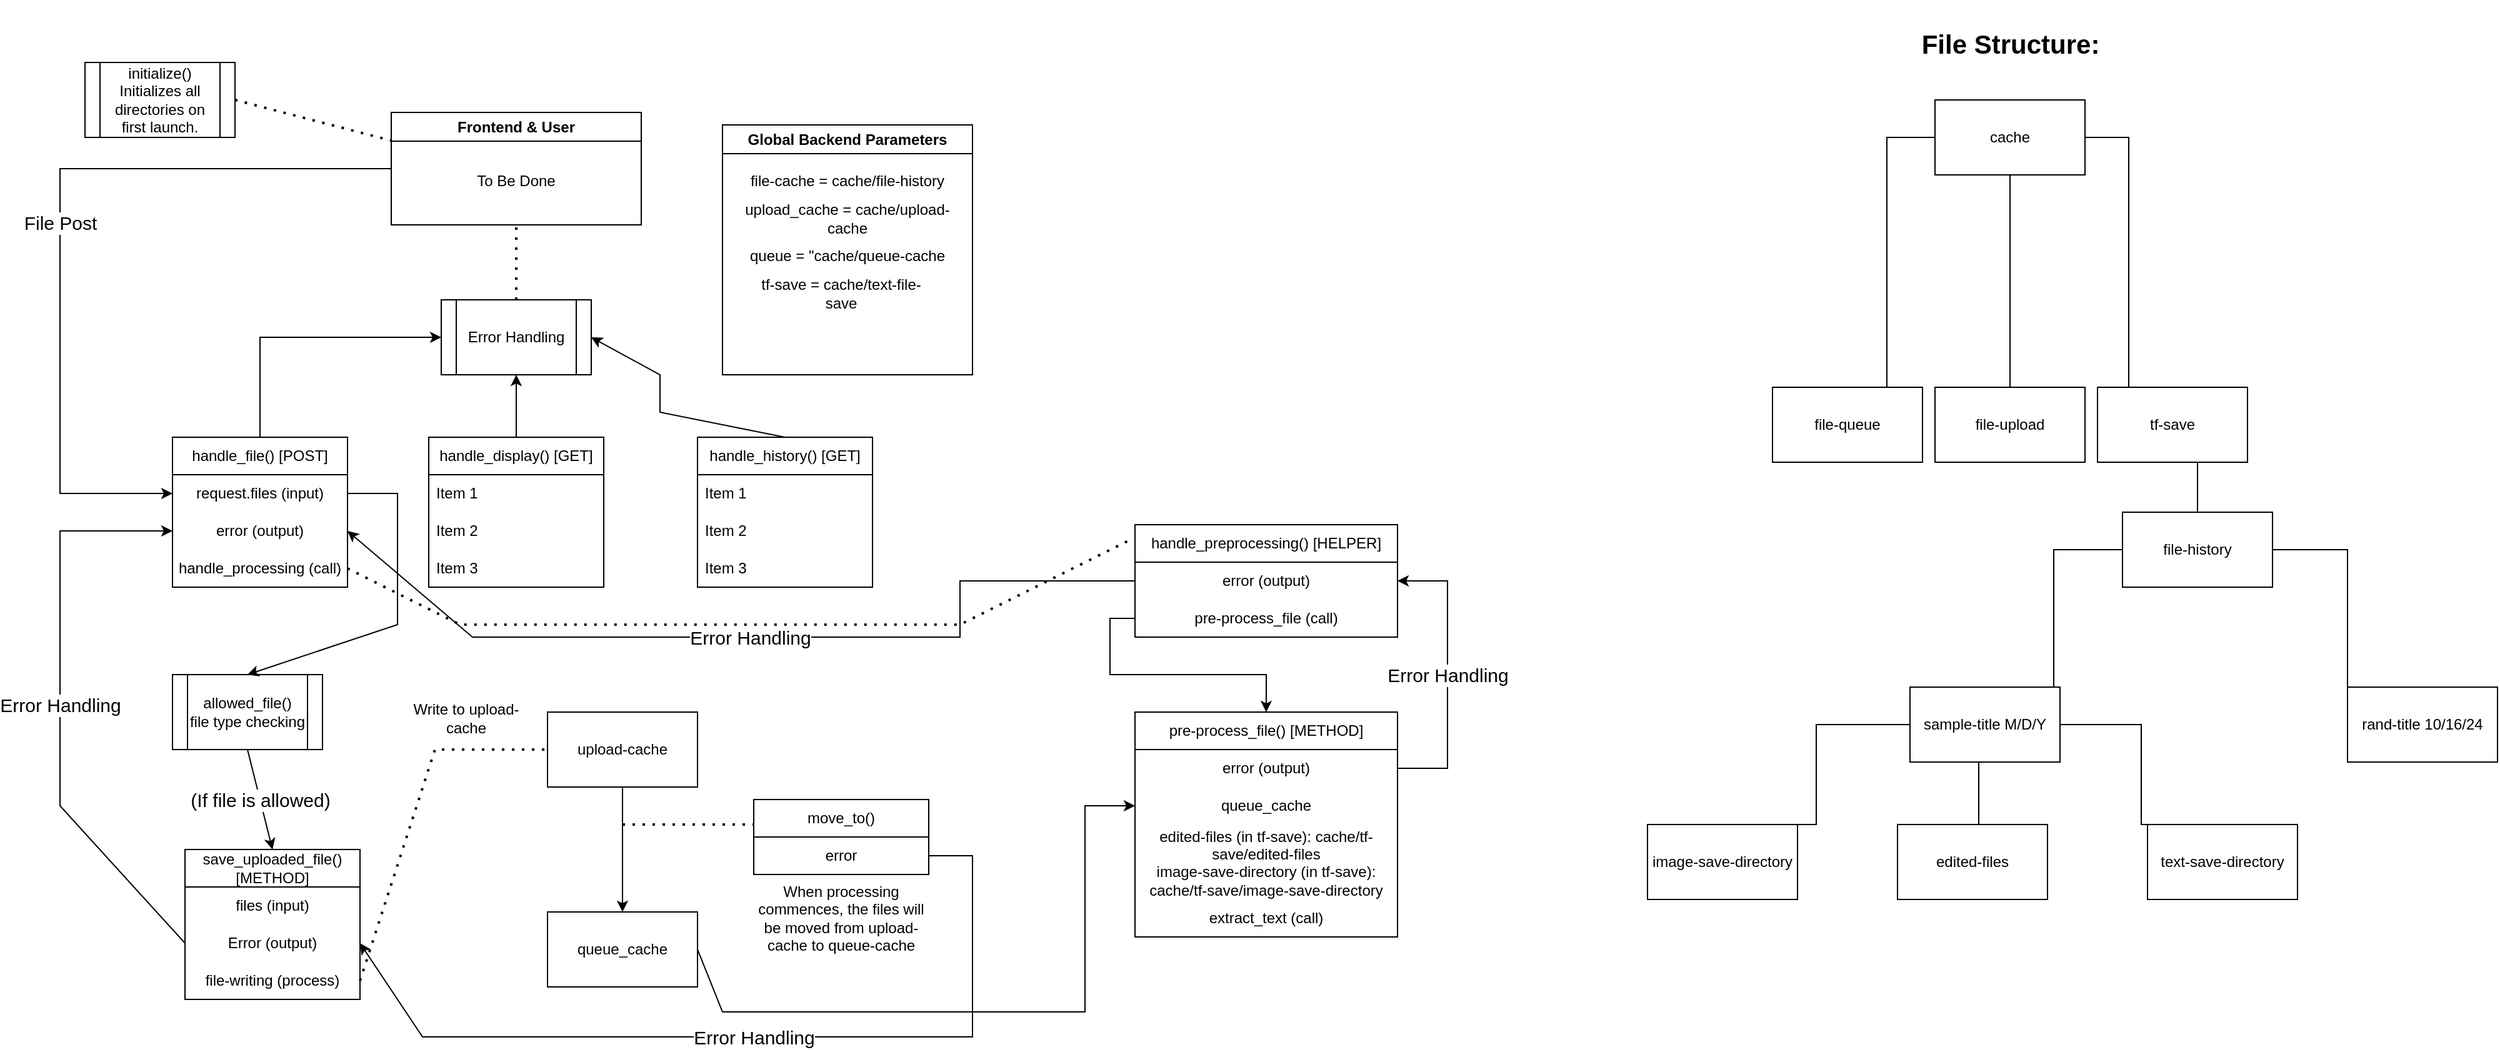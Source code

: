 <mxfile version="24.7.17">
  <diagram name="Page-1" id="OKoSd6tLzu933onekmis">
    <mxGraphModel dx="1710" dy="1153" grid="1" gridSize="10" guides="1" tooltips="1" connect="1" arrows="1" fold="1" page="1" pageScale="1" pageWidth="1920" pageHeight="1200" math="0" shadow="0">
      <root>
        <mxCell id="0" />
        <mxCell id="1" parent="0" />
        <mxCell id="W87RI8gLV-Hc2PDUYZC1-2" value="handle_file() [POST]" style="swimlane;fontStyle=0;childLayout=stackLayout;horizontal=1;startSize=30;horizontalStack=0;resizeParent=1;resizeParentMax=0;resizeLast=0;collapsible=1;marginBottom=0;whiteSpace=wrap;html=1;" parent="1" vertex="1">
          <mxGeometry x="280" y="380" width="140" height="120" as="geometry" />
        </mxCell>
        <mxCell id="W87RI8gLV-Hc2PDUYZC1-3" value="request.files (input)" style="text;strokeColor=none;fillColor=none;align=center;verticalAlign=middle;spacingLeft=4;spacingRight=4;overflow=hidden;points=[[0,0.5],[1,0.5]];portConstraint=eastwest;rotatable=0;whiteSpace=wrap;html=1;" parent="W87RI8gLV-Hc2PDUYZC1-2" vertex="1">
          <mxGeometry y="30" width="140" height="30" as="geometry" />
        </mxCell>
        <mxCell id="W87RI8gLV-Hc2PDUYZC1-4" value="error (output)" style="text;strokeColor=none;fillColor=none;align=center;verticalAlign=middle;spacingLeft=4;spacingRight=4;overflow=hidden;points=[[0,0.5],[1,0.5]];portConstraint=eastwest;rotatable=0;whiteSpace=wrap;html=1;" parent="W87RI8gLV-Hc2PDUYZC1-2" vertex="1">
          <mxGeometry y="60" width="140" height="30" as="geometry" />
        </mxCell>
        <mxCell id="W87RI8gLV-Hc2PDUYZC1-70" value="handle_processing (call)" style="text;html=1;align=center;verticalAlign=middle;whiteSpace=wrap;rounded=0;" parent="W87RI8gLV-Hc2PDUYZC1-2" vertex="1">
          <mxGeometry y="90" width="140" height="30" as="geometry" />
        </mxCell>
        <mxCell id="W87RI8gLV-Hc2PDUYZC1-7" value="handle_history() [GET]" style="swimlane;fontStyle=0;childLayout=stackLayout;horizontal=1;startSize=30;horizontalStack=0;resizeParent=1;resizeParentMax=0;resizeLast=0;collapsible=1;marginBottom=0;whiteSpace=wrap;html=1;" parent="1" vertex="1">
          <mxGeometry x="700" y="380" width="140" height="120" as="geometry" />
        </mxCell>
        <mxCell id="W87RI8gLV-Hc2PDUYZC1-8" value="Item 1" style="text;strokeColor=none;fillColor=none;align=left;verticalAlign=middle;spacingLeft=4;spacingRight=4;overflow=hidden;points=[[0,0.5],[1,0.5]];portConstraint=eastwest;rotatable=0;whiteSpace=wrap;html=1;" parent="W87RI8gLV-Hc2PDUYZC1-7" vertex="1">
          <mxGeometry y="30" width="140" height="30" as="geometry" />
        </mxCell>
        <mxCell id="W87RI8gLV-Hc2PDUYZC1-9" value="Item 2" style="text;strokeColor=none;fillColor=none;align=left;verticalAlign=middle;spacingLeft=4;spacingRight=4;overflow=hidden;points=[[0,0.5],[1,0.5]];portConstraint=eastwest;rotatable=0;whiteSpace=wrap;html=1;" parent="W87RI8gLV-Hc2PDUYZC1-7" vertex="1">
          <mxGeometry y="60" width="140" height="30" as="geometry" />
        </mxCell>
        <mxCell id="W87RI8gLV-Hc2PDUYZC1-10" value="Item 3" style="text;strokeColor=none;fillColor=none;align=left;verticalAlign=middle;spacingLeft=4;spacingRight=4;overflow=hidden;points=[[0,0.5],[1,0.5]];portConstraint=eastwest;rotatable=0;whiteSpace=wrap;html=1;" parent="W87RI8gLV-Hc2PDUYZC1-7" vertex="1">
          <mxGeometry y="90" width="140" height="30" as="geometry" />
        </mxCell>
        <mxCell id="W87RI8gLV-Hc2PDUYZC1-11" value="handle_display() [GET]" style="swimlane;fontStyle=0;childLayout=stackLayout;horizontal=1;startSize=30;horizontalStack=0;resizeParent=1;resizeParentMax=0;resizeLast=0;collapsible=1;marginBottom=0;whiteSpace=wrap;html=1;" parent="1" vertex="1">
          <mxGeometry x="485" y="380" width="140" height="120" as="geometry" />
        </mxCell>
        <mxCell id="W87RI8gLV-Hc2PDUYZC1-12" value="Item 1" style="text;strokeColor=none;fillColor=none;align=left;verticalAlign=middle;spacingLeft=4;spacingRight=4;overflow=hidden;points=[[0,0.5],[1,0.5]];portConstraint=eastwest;rotatable=0;whiteSpace=wrap;html=1;" parent="W87RI8gLV-Hc2PDUYZC1-11" vertex="1">
          <mxGeometry y="30" width="140" height="30" as="geometry" />
        </mxCell>
        <mxCell id="W87RI8gLV-Hc2PDUYZC1-13" value="Item 2" style="text;strokeColor=none;fillColor=none;align=left;verticalAlign=middle;spacingLeft=4;spacingRight=4;overflow=hidden;points=[[0,0.5],[1,0.5]];portConstraint=eastwest;rotatable=0;whiteSpace=wrap;html=1;" parent="W87RI8gLV-Hc2PDUYZC1-11" vertex="1">
          <mxGeometry y="60" width="140" height="30" as="geometry" />
        </mxCell>
        <mxCell id="W87RI8gLV-Hc2PDUYZC1-14" value="Item 3" style="text;strokeColor=none;fillColor=none;align=left;verticalAlign=middle;spacingLeft=4;spacingRight=4;overflow=hidden;points=[[0,0.5],[1,0.5]];portConstraint=eastwest;rotatable=0;whiteSpace=wrap;html=1;" parent="W87RI8gLV-Hc2PDUYZC1-11" vertex="1">
          <mxGeometry y="90" width="140" height="30" as="geometry" />
        </mxCell>
        <mxCell id="W87RI8gLV-Hc2PDUYZC1-22" value="Frontend &amp;amp; User" style="swimlane;whiteSpace=wrap;html=1;" parent="1" vertex="1">
          <mxGeometry x="455" y="120" width="200" height="90" as="geometry" />
        </mxCell>
        <mxCell id="W87RI8gLV-Hc2PDUYZC1-25" value="To Be Done" style="text;html=1;align=center;verticalAlign=middle;whiteSpace=wrap;rounded=0;" parent="W87RI8gLV-Hc2PDUYZC1-22" vertex="1">
          <mxGeometry x="20" y="40" width="160" height="30" as="geometry" />
        </mxCell>
        <mxCell id="W87RI8gLV-Hc2PDUYZC1-28" value="save_uploaded_file() [METHOD]" style="swimlane;fontStyle=0;childLayout=stackLayout;horizontal=1;startSize=30;horizontalStack=0;resizeParent=1;resizeParentMax=0;resizeLast=0;collapsible=1;marginBottom=0;whiteSpace=wrap;html=1;" parent="1" vertex="1">
          <mxGeometry x="290" y="710" width="140" height="120" as="geometry" />
        </mxCell>
        <mxCell id="W87RI8gLV-Hc2PDUYZC1-29" value="files (input)" style="text;strokeColor=none;fillColor=none;align=center;verticalAlign=middle;spacingLeft=4;spacingRight=4;overflow=hidden;points=[[0,0.5],[1,0.5]];portConstraint=eastwest;rotatable=0;whiteSpace=wrap;html=1;" parent="W87RI8gLV-Hc2PDUYZC1-28" vertex="1">
          <mxGeometry y="30" width="140" height="30" as="geometry" />
        </mxCell>
        <mxCell id="W87RI8gLV-Hc2PDUYZC1-62" value="Error (output)" style="text;html=1;align=center;verticalAlign=middle;whiteSpace=wrap;rounded=0;" parent="W87RI8gLV-Hc2PDUYZC1-28" vertex="1">
          <mxGeometry y="60" width="140" height="30" as="geometry" />
        </mxCell>
        <mxCell id="W87RI8gLV-Hc2PDUYZC1-63" value="file-writing (process)" style="text;html=1;align=center;verticalAlign=middle;whiteSpace=wrap;rounded=0;" parent="W87RI8gLV-Hc2PDUYZC1-28" vertex="1">
          <mxGeometry y="90" width="140" height="30" as="geometry" />
        </mxCell>
        <mxCell id="W87RI8gLV-Hc2PDUYZC1-38" value="Global Backend Parameters" style="swimlane;whiteSpace=wrap;html=1;" parent="1" vertex="1">
          <mxGeometry x="720" y="130" width="200" height="200" as="geometry" />
        </mxCell>
        <mxCell id="W87RI8gLV-Hc2PDUYZC1-39" value="file-cache = cache/file-history" style="text;html=1;align=center;verticalAlign=middle;whiteSpace=wrap;rounded=0;" parent="W87RI8gLV-Hc2PDUYZC1-38" vertex="1">
          <mxGeometry x="20" y="30" width="160" height="30" as="geometry" />
        </mxCell>
        <mxCell id="W87RI8gLV-Hc2PDUYZC1-40" value="upload_cache = cache/upload-cache" style="text;html=1;align=center;verticalAlign=middle;whiteSpace=wrap;rounded=0;" parent="W87RI8gLV-Hc2PDUYZC1-38" vertex="1">
          <mxGeometry x="10" y="60" width="180" height="30" as="geometry" />
        </mxCell>
        <mxCell id="W87RI8gLV-Hc2PDUYZC1-41" value="queue = &quot;cache/queue-cache" style="text;html=1;align=center;verticalAlign=middle;whiteSpace=wrap;rounded=0;" parent="W87RI8gLV-Hc2PDUYZC1-38" vertex="1">
          <mxGeometry x="20" y="90" width="160" height="30" as="geometry" />
        </mxCell>
        <mxCell id="W87RI8gLV-Hc2PDUYZC1-42" value="tf-save = cache/text-file-save" style="text;html=1;align=center;verticalAlign=middle;whiteSpace=wrap;rounded=0;" parent="W87RI8gLV-Hc2PDUYZC1-38" vertex="1">
          <mxGeometry x="20" y="120" width="150" height="30" as="geometry" />
        </mxCell>
        <mxCell id="W87RI8gLV-Hc2PDUYZC1-49" value="Error Handling" style="shape=process;whiteSpace=wrap;html=1;backgroundOutline=1;" parent="1" vertex="1">
          <mxGeometry x="495" y="270" width="120" height="60" as="geometry" />
        </mxCell>
        <mxCell id="W87RI8gLV-Hc2PDUYZC1-51" value="" style="endArrow=classic;html=1;rounded=0;entryX=0;entryY=0.5;entryDx=0;entryDy=0;" parent="1" target="W87RI8gLV-Hc2PDUYZC1-49" edge="1">
          <mxGeometry width="50" height="50" relative="1" as="geometry">
            <mxPoint x="350" y="380" as="sourcePoint" />
            <mxPoint x="400" y="330" as="targetPoint" />
            <Array as="points">
              <mxPoint x="350" y="300" />
            </Array>
          </mxGeometry>
        </mxCell>
        <mxCell id="W87RI8gLV-Hc2PDUYZC1-52" value="" style="endArrow=classic;html=1;rounded=0;entryX=0.5;entryY=1;entryDx=0;entryDy=0;exitX=0.5;exitY=0;exitDx=0;exitDy=0;" parent="1" source="W87RI8gLV-Hc2PDUYZC1-11" target="W87RI8gLV-Hc2PDUYZC1-49" edge="1">
          <mxGeometry width="50" height="50" relative="1" as="geometry">
            <mxPoint x="540" y="380" as="sourcePoint" />
            <mxPoint x="590" y="330" as="targetPoint" />
          </mxGeometry>
        </mxCell>
        <mxCell id="W87RI8gLV-Hc2PDUYZC1-53" value="" style="endArrow=none;dashed=1;html=1;dashPattern=1 3;strokeWidth=2;rounded=0;exitX=0.5;exitY=0;exitDx=0;exitDy=0;" parent="1" source="W87RI8gLV-Hc2PDUYZC1-49" edge="1">
          <mxGeometry width="50" height="50" relative="1" as="geometry">
            <mxPoint x="550" y="270" as="sourcePoint" />
            <mxPoint x="555" y="210" as="targetPoint" />
          </mxGeometry>
        </mxCell>
        <mxCell id="W87RI8gLV-Hc2PDUYZC1-54" value="" style="endArrow=classic;html=1;rounded=0;entryX=0;entryY=0.5;entryDx=0;entryDy=0;exitX=0;exitY=0.5;exitDx=0;exitDy=0;" parent="1" source="W87RI8gLV-Hc2PDUYZC1-22" target="W87RI8gLV-Hc2PDUYZC1-3" edge="1">
          <mxGeometry relative="1" as="geometry">
            <mxPoint x="330" y="170" as="sourcePoint" />
            <mxPoint x="430" y="170" as="targetPoint" />
            <Array as="points">
              <mxPoint x="190" y="165" />
              <mxPoint x="190" y="425" />
            </Array>
          </mxGeometry>
        </mxCell>
        <mxCell id="W87RI8gLV-Hc2PDUYZC1-55" value="&lt;span style=&quot;font-size: 15px;&quot;&gt;File Post&lt;/span&gt;" style="edgeLabel;resizable=0;html=1;;align=center;verticalAlign=middle;" parent="W87RI8gLV-Hc2PDUYZC1-54" connectable="0" vertex="1">
          <mxGeometry relative="1" as="geometry" />
        </mxCell>
        <UserObject label="upload-cache" treeRoot="1" id="W87RI8gLV-Hc2PDUYZC1-59">
          <mxCell style="whiteSpace=wrap;html=1;align=center;treeFolding=1;treeMoving=1;newEdgeStyle={&quot;edgeStyle&quot;:&quot;elbowEdgeStyle&quot;,&quot;startArrow&quot;:&quot;none&quot;,&quot;endArrow&quot;:&quot;none&quot;};" parent="1" vertex="1">
            <mxGeometry x="580" y="600" width="120" height="60" as="geometry" />
          </mxCell>
        </UserObject>
        <mxCell id="W87RI8gLV-Hc2PDUYZC1-65" value="" style="endArrow=none;dashed=1;html=1;dashPattern=1 3;strokeWidth=2;rounded=0;exitX=1;exitY=0.5;exitDx=0;exitDy=0;entryX=0;entryY=0.5;entryDx=0;entryDy=0;" parent="1" source="W87RI8gLV-Hc2PDUYZC1-63" target="W87RI8gLV-Hc2PDUYZC1-59" edge="1">
          <mxGeometry width="50" height="50" relative="1" as="geometry">
            <mxPoint x="490" y="550" as="sourcePoint" />
            <mxPoint x="540" y="500" as="targetPoint" />
            <Array as="points">
              <mxPoint x="490" y="630" />
            </Array>
          </mxGeometry>
        </mxCell>
        <mxCell id="W87RI8gLV-Hc2PDUYZC1-67" value="" style="endArrow=classic;html=1;rounded=0;entryX=0;entryY=0.5;entryDx=0;entryDy=0;exitX=0;exitY=0.5;exitDx=0;exitDy=0;" parent="1" source="W87RI8gLV-Hc2PDUYZC1-62" target="W87RI8gLV-Hc2PDUYZC1-4" edge="1">
          <mxGeometry relative="1" as="geometry">
            <mxPoint x="120" y="690" as="sourcePoint" />
            <mxPoint x="280" y="690" as="targetPoint" />
            <Array as="points">
              <mxPoint x="190" y="675" />
              <mxPoint x="190" y="570" />
              <mxPoint x="190" y="455" />
            </Array>
          </mxGeometry>
        </mxCell>
        <mxCell id="W87RI8gLV-Hc2PDUYZC1-68" value="&lt;font style=&quot;font-size: 15px;&quot;&gt;Error Handling&lt;/font&gt;" style="edgeLabel;resizable=0;html=1;;align=center;verticalAlign=middle;" parent="W87RI8gLV-Hc2PDUYZC1-67" connectable="0" vertex="1">
          <mxGeometry relative="1" as="geometry" />
        </mxCell>
        <mxCell id="W87RI8gLV-Hc2PDUYZC1-71" value="" style="endArrow=none;dashed=1;html=1;dashPattern=1 3;strokeWidth=2;rounded=0;entryX=0;entryY=0.25;entryDx=0;entryDy=0;exitX=1;exitY=0.5;exitDx=0;exitDy=0;" parent="1" source="W87RI8gLV-Hc2PDUYZC1-72" target="W87RI8gLV-Hc2PDUYZC1-22" edge="1">
          <mxGeometry width="50" height="50" relative="1" as="geometry">
            <mxPoint x="340" y="110" as="sourcePoint" />
            <mxPoint x="455" y="90" as="targetPoint" />
          </mxGeometry>
        </mxCell>
        <mxCell id="W87RI8gLV-Hc2PDUYZC1-72" value="initialize()&lt;div&gt;Initializes all directories on first launch.&lt;/div&gt;" style="shape=process;whiteSpace=wrap;html=1;backgroundOutline=1;" parent="1" vertex="1">
          <mxGeometry x="210" y="80" width="120" height="60" as="geometry" />
        </mxCell>
        <mxCell id="W87RI8gLV-Hc2PDUYZC1-79" value="" style="endArrow=classic;html=1;rounded=0;exitX=0.5;exitY=0;exitDx=0;exitDy=0;entryX=1;entryY=0.5;entryDx=0;entryDy=0;" parent="1" source="W87RI8gLV-Hc2PDUYZC1-7" target="W87RI8gLV-Hc2PDUYZC1-49" edge="1">
          <mxGeometry width="50" height="50" relative="1" as="geometry">
            <mxPoint x="650" y="360" as="sourcePoint" />
            <mxPoint x="620" y="300" as="targetPoint" />
            <Array as="points">
              <mxPoint x="670" y="360" />
              <mxPoint x="670" y="330" />
            </Array>
          </mxGeometry>
        </mxCell>
        <mxCell id="oHJjCsBVPUf1ZacrA_TA-1" value="allowed_file()&lt;div&gt;file type checking&lt;/div&gt;" style="shape=process;whiteSpace=wrap;html=1;backgroundOutline=1;" vertex="1" parent="1">
          <mxGeometry x="280" y="570" width="120" height="60" as="geometry" />
        </mxCell>
        <mxCell id="oHJjCsBVPUf1ZacrA_TA-2" value="" style="endArrow=classic;html=1;rounded=0;exitX=0.5;exitY=1;exitDx=0;exitDy=0;entryX=0.5;entryY=0;entryDx=0;entryDy=0;" edge="1" parent="1" source="oHJjCsBVPUf1ZacrA_TA-1" target="W87RI8gLV-Hc2PDUYZC1-28">
          <mxGeometry relative="1" as="geometry">
            <mxPoint x="310" y="660" as="sourcePoint" />
            <mxPoint x="410" y="660" as="targetPoint" />
          </mxGeometry>
        </mxCell>
        <mxCell id="oHJjCsBVPUf1ZacrA_TA-3" value="&lt;font style=&quot;font-size: 15px;&quot;&gt;(If file is allowed)&lt;/font&gt;" style="edgeLabel;resizable=0;html=1;;align=center;verticalAlign=middle;" connectable="0" vertex="1" parent="oHJjCsBVPUf1ZacrA_TA-2">
          <mxGeometry relative="1" as="geometry" />
        </mxCell>
        <mxCell id="oHJjCsBVPUf1ZacrA_TA-4" value="" style="endArrow=classic;html=1;rounded=0;entryX=0.5;entryY=0;entryDx=0;entryDy=0;exitX=1;exitY=0.5;exitDx=0;exitDy=0;" edge="1" parent="1" source="W87RI8gLV-Hc2PDUYZC1-3" target="oHJjCsBVPUf1ZacrA_TA-1">
          <mxGeometry width="50" height="50" relative="1" as="geometry">
            <mxPoint x="330" y="560" as="sourcePoint" />
            <mxPoint x="380" y="510" as="targetPoint" />
            <Array as="points">
              <mxPoint x="460" y="425" />
              <mxPoint x="460" y="530" />
            </Array>
          </mxGeometry>
        </mxCell>
        <mxCell id="oHJjCsBVPUf1ZacrA_TA-5" value="Write to upload-cache" style="text;html=1;align=center;verticalAlign=middle;whiteSpace=wrap;rounded=0;" vertex="1" parent="1">
          <mxGeometry x="460" y="590" width="110" height="30" as="geometry" />
        </mxCell>
        <UserObject label="queue_cache" treeRoot="1" id="oHJjCsBVPUf1ZacrA_TA-15">
          <mxCell style="whiteSpace=wrap;html=1;align=center;treeFolding=1;treeMoving=1;newEdgeStyle={&quot;edgeStyle&quot;:&quot;elbowEdgeStyle&quot;,&quot;startArrow&quot;:&quot;none&quot;,&quot;endArrow&quot;:&quot;none&quot;};" vertex="1" parent="1">
            <mxGeometry x="580" y="760" width="120" height="60" as="geometry" />
          </mxCell>
        </UserObject>
        <mxCell id="oHJjCsBVPUf1ZacrA_TA-18" value="When processing commences, the files will be moved from upload-cache to queue-cache" style="text;html=1;align=center;verticalAlign=middle;whiteSpace=wrap;rounded=0;" vertex="1" parent="1">
          <mxGeometry x="740" y="750" width="150" height="30" as="geometry" />
        </mxCell>
        <mxCell id="oHJjCsBVPUf1ZacrA_TA-21" value="" style="endArrow=classic;html=1;rounded=0;entryX=0.5;entryY=0;entryDx=0;entryDy=0;exitX=0.5;exitY=1;exitDx=0;exitDy=0;" edge="1" parent="1" source="W87RI8gLV-Hc2PDUYZC1-59" target="oHJjCsBVPUf1ZacrA_TA-15">
          <mxGeometry width="50" height="50" relative="1" as="geometry">
            <mxPoint x="540" y="730" as="sourcePoint" />
            <mxPoint x="590" y="680" as="targetPoint" />
          </mxGeometry>
        </mxCell>
        <mxCell id="oHJjCsBVPUf1ZacrA_TA-22" value="move_to()" style="swimlane;fontStyle=0;childLayout=stackLayout;horizontal=1;startSize=30;horizontalStack=0;resizeParent=1;resizeParentMax=0;resizeLast=0;collapsible=1;marginBottom=0;whiteSpace=wrap;html=1;" vertex="1" parent="1">
          <mxGeometry x="745" y="670" width="140" height="60" as="geometry" />
        </mxCell>
        <mxCell id="oHJjCsBVPUf1ZacrA_TA-23" value="error" style="text;strokeColor=none;fillColor=none;align=center;verticalAlign=middle;spacingLeft=4;spacingRight=4;overflow=hidden;points=[[0,0.5],[1,0.5]];portConstraint=eastwest;rotatable=0;whiteSpace=wrap;html=1;" vertex="1" parent="oHJjCsBVPUf1ZacrA_TA-22">
          <mxGeometry y="30" width="140" height="30" as="geometry" />
        </mxCell>
        <mxCell id="oHJjCsBVPUf1ZacrA_TA-30" value="" style="endArrow=none;dashed=1;html=1;dashPattern=1 3;strokeWidth=2;rounded=0;entryX=0;entryY=0.5;entryDx=0;entryDy=0;" edge="1" parent="1">
          <mxGeometry width="50" height="50" relative="1" as="geometry">
            <mxPoint x="640" y="690" as="sourcePoint" />
            <mxPoint x="745" y="690" as="targetPoint" />
          </mxGeometry>
        </mxCell>
        <mxCell id="oHJjCsBVPUf1ZacrA_TA-32" value="" style="endArrow=classic;html=1;rounded=0;exitX=1;exitY=0.5;exitDx=0;exitDy=0;entryX=1;entryY=0.5;entryDx=0;entryDy=0;" edge="1" parent="1" source="oHJjCsBVPUf1ZacrA_TA-23" target="W87RI8gLV-Hc2PDUYZC1-62">
          <mxGeometry relative="1" as="geometry">
            <mxPoint x="900" y="710" as="sourcePoint" />
            <mxPoint x="1000" y="710" as="targetPoint" />
            <Array as="points">
              <mxPoint x="920" y="715" />
              <mxPoint x="920" y="860" />
              <mxPoint x="480" y="860" />
            </Array>
          </mxGeometry>
        </mxCell>
        <mxCell id="oHJjCsBVPUf1ZacrA_TA-33" value="&lt;font style=&quot;font-size: 15px;&quot;&gt;Error Handling&lt;/font&gt;" style="edgeLabel;resizable=0;html=1;;align=center;verticalAlign=middle;" connectable="0" vertex="1" parent="oHJjCsBVPUf1ZacrA_TA-32">
          <mxGeometry relative="1" as="geometry" />
        </mxCell>
        <mxCell id="oHJjCsBVPUf1ZacrA_TA-35" value="handle_preprocessing() [HELPER]" style="swimlane;fontStyle=0;childLayout=stackLayout;horizontal=1;startSize=30;horizontalStack=0;resizeParent=1;resizeParentMax=0;resizeLast=0;collapsible=1;marginBottom=0;whiteSpace=wrap;html=1;" vertex="1" parent="1">
          <mxGeometry x="1050" y="450" width="210" height="90" as="geometry" />
        </mxCell>
        <mxCell id="oHJjCsBVPUf1ZacrA_TA-36" value="error (output)" style="text;strokeColor=none;fillColor=none;align=center;verticalAlign=middle;spacingLeft=4;spacingRight=4;overflow=hidden;points=[[0,0.5],[1,0.5]];portConstraint=eastwest;rotatable=0;whiteSpace=wrap;html=1;" vertex="1" parent="oHJjCsBVPUf1ZacrA_TA-35">
          <mxGeometry y="30" width="210" height="30" as="geometry" />
        </mxCell>
        <mxCell id="oHJjCsBVPUf1ZacrA_TA-37" value="pre-process_file (call)" style="text;strokeColor=none;fillColor=none;align=center;verticalAlign=middle;spacingLeft=4;spacingRight=4;overflow=hidden;points=[[0,0.5],[1,0.5]];portConstraint=eastwest;rotatable=0;whiteSpace=wrap;html=1;" vertex="1" parent="oHJjCsBVPUf1ZacrA_TA-35">
          <mxGeometry y="60" width="210" height="30" as="geometry" />
        </mxCell>
        <mxCell id="oHJjCsBVPUf1ZacrA_TA-39" value="" style="endArrow=none;dashed=1;html=1;dashPattern=1 3;strokeWidth=2;rounded=0;exitX=1;exitY=0.5;exitDx=0;exitDy=0;entryX=-0.01;entryY=0.125;entryDx=0;entryDy=0;entryPerimeter=0;" edge="1" parent="1" source="W87RI8gLV-Hc2PDUYZC1-70" target="oHJjCsBVPUf1ZacrA_TA-35">
          <mxGeometry width="50" height="50" relative="1" as="geometry">
            <mxPoint x="770" y="580" as="sourcePoint" />
            <mxPoint x="820" y="530" as="targetPoint" />
            <Array as="points">
              <mxPoint x="510" y="530" />
              <mxPoint x="910" y="530" />
            </Array>
          </mxGeometry>
        </mxCell>
        <mxCell id="oHJjCsBVPUf1ZacrA_TA-40" value="" style="endArrow=classic;html=1;rounded=0;entryX=1;entryY=0.5;entryDx=0;entryDy=0;exitX=0;exitY=0.5;exitDx=0;exitDy=0;" edge="1" parent="1" source="oHJjCsBVPUf1ZacrA_TA-36" target="W87RI8gLV-Hc2PDUYZC1-4">
          <mxGeometry relative="1" as="geometry">
            <mxPoint x="920" y="410" as="sourcePoint" />
            <mxPoint x="1020" y="410" as="targetPoint" />
            <Array as="points">
              <mxPoint x="910" y="495" />
              <mxPoint x="910" y="540" />
              <mxPoint x="520" y="540" />
            </Array>
          </mxGeometry>
        </mxCell>
        <mxCell id="oHJjCsBVPUf1ZacrA_TA-41" value="&lt;font style=&quot;font-size: 15px;&quot;&gt;Error Handling&lt;/font&gt;" style="edgeLabel;resizable=0;html=1;;align=center;verticalAlign=middle;" connectable="0" vertex="1" parent="oHJjCsBVPUf1ZacrA_TA-40">
          <mxGeometry relative="1" as="geometry" />
        </mxCell>
        <mxCell id="oHJjCsBVPUf1ZacrA_TA-42" value="pre-process_file() [METHOD]" style="swimlane;fontStyle=0;childLayout=stackLayout;horizontal=1;startSize=30;horizontalStack=0;resizeParent=1;resizeParentMax=0;resizeLast=0;collapsible=1;marginBottom=0;whiteSpace=wrap;html=1;" vertex="1" parent="1">
          <mxGeometry x="1050" y="600" width="210" height="180" as="geometry" />
        </mxCell>
        <mxCell id="oHJjCsBVPUf1ZacrA_TA-43" value="error (output)" style="text;strokeColor=none;fillColor=none;align=center;verticalAlign=middle;spacingLeft=4;spacingRight=4;overflow=hidden;points=[[0,0.5],[1,0.5]];portConstraint=eastwest;rotatable=0;whiteSpace=wrap;html=1;" vertex="1" parent="oHJjCsBVPUf1ZacrA_TA-42">
          <mxGeometry y="30" width="210" height="30" as="geometry" />
        </mxCell>
        <mxCell id="oHJjCsBVPUf1ZacrA_TA-44" value="queue_cache" style="text;strokeColor=none;fillColor=none;align=center;verticalAlign=middle;spacingLeft=4;spacingRight=4;overflow=hidden;points=[[0,0.5],[1,0.5]];portConstraint=eastwest;rotatable=0;whiteSpace=wrap;html=1;" vertex="1" parent="oHJjCsBVPUf1ZacrA_TA-42">
          <mxGeometry y="60" width="210" height="30" as="geometry" />
        </mxCell>
        <mxCell id="oHJjCsBVPUf1ZacrA_TA-45" value="edited-files (in tf-save): cache/tf-save/edited-files" style="text;strokeColor=none;fillColor=none;align=center;verticalAlign=middle;spacingLeft=4;spacingRight=4;overflow=hidden;points=[[0,0.5],[1,0.5]];portConstraint=eastwest;rotatable=0;whiteSpace=wrap;html=1;" vertex="1" parent="oHJjCsBVPUf1ZacrA_TA-42">
          <mxGeometry y="90" width="210" height="30" as="geometry" />
        </mxCell>
        <mxCell id="oHJjCsBVPUf1ZacrA_TA-46" value="image-save-directory (in tf-save): cache/tf-save/image-save-directory" style="text;html=1;align=center;verticalAlign=middle;whiteSpace=wrap;rounded=0;" vertex="1" parent="oHJjCsBVPUf1ZacrA_TA-42">
          <mxGeometry y="120" width="210" height="30" as="geometry" />
        </mxCell>
        <mxCell id="oHJjCsBVPUf1ZacrA_TA-94" value="extract_text (call)" style="text;html=1;align=center;verticalAlign=middle;whiteSpace=wrap;rounded=0;" vertex="1" parent="oHJjCsBVPUf1ZacrA_TA-42">
          <mxGeometry y="150" width="210" height="30" as="geometry" />
        </mxCell>
        <mxCell id="oHJjCsBVPUf1ZacrA_TA-48" value="" style="endArrow=classic;html=1;rounded=0;exitX=1;exitY=0.5;exitDx=0;exitDy=0;entryX=1;entryY=0.5;entryDx=0;entryDy=0;" edge="1" parent="1" source="oHJjCsBVPUf1ZacrA_TA-43" target="oHJjCsBVPUf1ZacrA_TA-36">
          <mxGeometry relative="1" as="geometry">
            <mxPoint x="1280" y="650" as="sourcePoint" />
            <mxPoint x="1380" y="650" as="targetPoint" />
            <Array as="points">
              <mxPoint x="1300" y="645" />
              <mxPoint x="1300" y="495" />
            </Array>
          </mxGeometry>
        </mxCell>
        <mxCell id="oHJjCsBVPUf1ZacrA_TA-49" value="&lt;font style=&quot;font-size: 15px;&quot;&gt;Error Handling&lt;/font&gt;" style="edgeLabel;resizable=0;html=1;;align=center;verticalAlign=middle;" connectable="0" vertex="1" parent="oHJjCsBVPUf1ZacrA_TA-48">
          <mxGeometry relative="1" as="geometry" />
        </mxCell>
        <mxCell id="oHJjCsBVPUf1ZacrA_TA-51" style="edgeStyle=orthogonalEdgeStyle;rounded=0;orthogonalLoop=1;jettySize=auto;html=1;entryX=0.5;entryY=0;entryDx=0;entryDy=0;" edge="1" parent="1" source="oHJjCsBVPUf1ZacrA_TA-37" target="oHJjCsBVPUf1ZacrA_TA-42">
          <mxGeometry relative="1" as="geometry" />
        </mxCell>
        <mxCell id="oHJjCsBVPUf1ZacrA_TA-71" style="edgeStyle=elbowEdgeStyle;rounded=0;orthogonalLoop=1;jettySize=auto;html=1;startArrow=none;endArrow=none;entryX=0.5;entryY=0;entryDx=0;entryDy=0;" edge="1" parent="1" source="oHJjCsBVPUf1ZacrA_TA-53" target="oHJjCsBVPUf1ZacrA_TA-70">
          <mxGeometry relative="1" as="geometry" />
        </mxCell>
        <UserObject label="tf-save" treeRoot="1" id="oHJjCsBVPUf1ZacrA_TA-53">
          <mxCell style="whiteSpace=wrap;html=1;align=center;treeFolding=1;treeMoving=1;newEdgeStyle={&quot;edgeStyle&quot;:&quot;elbowEdgeStyle&quot;,&quot;startArrow&quot;:&quot;none&quot;,&quot;endArrow&quot;:&quot;none&quot;};" vertex="1" parent="1">
            <mxGeometry x="1820" y="340" width="120" height="60" as="geometry" />
          </mxCell>
        </UserObject>
        <mxCell id="oHJjCsBVPUf1ZacrA_TA-75" style="edgeStyle=elbowEdgeStyle;rounded=0;orthogonalLoop=1;jettySize=auto;html=1;startArrow=none;endArrow=none;entryX=0.5;entryY=0;entryDx=0;entryDy=0;" edge="1" parent="1" source="oHJjCsBVPUf1ZacrA_TA-70" target="oHJjCsBVPUf1ZacrA_TA-73">
          <mxGeometry relative="1" as="geometry" />
        </mxCell>
        <mxCell id="oHJjCsBVPUf1ZacrA_TA-76" style="edgeStyle=elbowEdgeStyle;rounded=0;orthogonalLoop=1;jettySize=auto;html=1;startArrow=none;endArrow=none;entryX=0.5;entryY=0;entryDx=0;entryDy=0;" edge="1" parent="1" source="oHJjCsBVPUf1ZacrA_TA-70" target="oHJjCsBVPUf1ZacrA_TA-72">
          <mxGeometry relative="1" as="geometry" />
        </mxCell>
        <UserObject label="file-history" treeRoot="1" id="oHJjCsBVPUf1ZacrA_TA-70">
          <mxCell style="whiteSpace=wrap;html=1;align=center;treeFolding=1;treeMoving=1;newEdgeStyle={&quot;edgeStyle&quot;:&quot;elbowEdgeStyle&quot;,&quot;startArrow&quot;:&quot;none&quot;,&quot;endArrow&quot;:&quot;none&quot;};" vertex="1" parent="1">
            <mxGeometry x="1840" y="440" width="120" height="60" as="geometry" />
          </mxCell>
        </UserObject>
        <UserObject label="rand-title 10/16/24" treeRoot="1" id="oHJjCsBVPUf1ZacrA_TA-72">
          <mxCell style="whiteSpace=wrap;html=1;align=center;treeFolding=1;treeMoving=1;newEdgeStyle={&quot;edgeStyle&quot;:&quot;elbowEdgeStyle&quot;,&quot;startArrow&quot;:&quot;none&quot;,&quot;endArrow&quot;:&quot;none&quot;};" vertex="1" parent="1">
            <mxGeometry x="2020" y="580" width="120" height="60" as="geometry" />
          </mxCell>
        </UserObject>
        <mxCell id="oHJjCsBVPUf1ZacrA_TA-79" style="edgeStyle=elbowEdgeStyle;rounded=0;orthogonalLoop=1;jettySize=auto;html=1;startArrow=none;endArrow=none;exitX=0.5;exitY=1;exitDx=0;exitDy=0;entryX=0.5;entryY=0;entryDx=0;entryDy=0;" edge="1" parent="1" source="oHJjCsBVPUf1ZacrA_TA-73" target="oHJjCsBVPUf1ZacrA_TA-74">
          <mxGeometry relative="1" as="geometry" />
        </mxCell>
        <mxCell id="oHJjCsBVPUf1ZacrA_TA-80" style="edgeStyle=elbowEdgeStyle;rounded=0;orthogonalLoop=1;jettySize=auto;html=1;startArrow=none;endArrow=none;entryX=0.5;entryY=0;entryDx=0;entryDy=0;" edge="1" parent="1" source="oHJjCsBVPUf1ZacrA_TA-73" target="oHJjCsBVPUf1ZacrA_TA-77">
          <mxGeometry relative="1" as="geometry" />
        </mxCell>
        <mxCell id="oHJjCsBVPUf1ZacrA_TA-81" style="edgeStyle=elbowEdgeStyle;rounded=0;orthogonalLoop=1;jettySize=auto;html=1;startArrow=none;endArrow=none;entryX=0.5;entryY=0;entryDx=0;entryDy=0;" edge="1" parent="1" source="oHJjCsBVPUf1ZacrA_TA-73" target="oHJjCsBVPUf1ZacrA_TA-78">
          <mxGeometry relative="1" as="geometry" />
        </mxCell>
        <UserObject label="sample-title M/D/Y" treeRoot="1" id="oHJjCsBVPUf1ZacrA_TA-73">
          <mxCell style="whiteSpace=wrap;html=1;align=center;treeFolding=1;treeMoving=1;newEdgeStyle={&quot;edgeStyle&quot;:&quot;elbowEdgeStyle&quot;,&quot;startArrow&quot;:&quot;none&quot;,&quot;endArrow&quot;:&quot;none&quot;};" vertex="1" parent="1">
            <mxGeometry x="1670" y="580" width="120" height="60" as="geometry" />
          </mxCell>
        </UserObject>
        <UserObject label="edited-files" treeRoot="1" id="oHJjCsBVPUf1ZacrA_TA-74">
          <mxCell style="whiteSpace=wrap;html=1;align=center;treeFolding=1;treeMoving=1;newEdgeStyle={&quot;edgeStyle&quot;:&quot;elbowEdgeStyle&quot;,&quot;startArrow&quot;:&quot;none&quot;,&quot;endArrow&quot;:&quot;none&quot;};" vertex="1" parent="1">
            <mxGeometry x="1660" y="690" width="120" height="60" as="geometry" />
          </mxCell>
        </UserObject>
        <UserObject label="image-save-directory" treeRoot="1" id="oHJjCsBVPUf1ZacrA_TA-77">
          <mxCell style="whiteSpace=wrap;html=1;align=center;treeFolding=1;treeMoving=1;newEdgeStyle={&quot;edgeStyle&quot;:&quot;elbowEdgeStyle&quot;,&quot;startArrow&quot;:&quot;none&quot;,&quot;endArrow&quot;:&quot;none&quot;};" vertex="1" parent="1">
            <mxGeometry x="1460" y="690" width="120" height="60" as="geometry" />
          </mxCell>
        </UserObject>
        <UserObject label="text-save-directory" treeRoot="1" id="oHJjCsBVPUf1ZacrA_TA-78">
          <mxCell style="whiteSpace=wrap;html=1;align=center;treeFolding=1;treeMoving=1;newEdgeStyle={&quot;edgeStyle&quot;:&quot;elbowEdgeStyle&quot;,&quot;startArrow&quot;:&quot;none&quot;,&quot;endArrow&quot;:&quot;none&quot;};" vertex="1" parent="1">
            <mxGeometry x="1860" y="690" width="120" height="60" as="geometry" />
          </mxCell>
        </UserObject>
        <mxCell id="oHJjCsBVPUf1ZacrA_TA-83" style="edgeStyle=elbowEdgeStyle;rounded=0;orthogonalLoop=1;jettySize=auto;html=1;startArrow=none;endArrow=none;entryX=0.5;entryY=0;entryDx=0;entryDy=0;" edge="1" parent="1" source="oHJjCsBVPUf1ZacrA_TA-82" target="oHJjCsBVPUf1ZacrA_TA-53">
          <mxGeometry relative="1" as="geometry" />
        </mxCell>
        <mxCell id="oHJjCsBVPUf1ZacrA_TA-89" style="edgeStyle=elbowEdgeStyle;rounded=0;orthogonalLoop=1;jettySize=auto;html=1;startArrow=none;endArrow=none;entryX=0.5;entryY=0;entryDx=0;entryDy=0;" edge="1" parent="1" source="oHJjCsBVPUf1ZacrA_TA-82" target="oHJjCsBVPUf1ZacrA_TA-85">
          <mxGeometry relative="1" as="geometry" />
        </mxCell>
        <UserObject label="cache" treeRoot="1" id="oHJjCsBVPUf1ZacrA_TA-82">
          <mxCell style="whiteSpace=wrap;html=1;align=center;treeFolding=1;treeMoving=1;newEdgeStyle={&quot;edgeStyle&quot;:&quot;elbowEdgeStyle&quot;,&quot;startArrow&quot;:&quot;none&quot;,&quot;endArrow&quot;:&quot;none&quot;};" vertex="1" parent="1">
            <mxGeometry x="1690" y="110" width="120" height="60" as="geometry" />
          </mxCell>
        </UserObject>
        <UserObject label="file-queue" treeRoot="1" id="oHJjCsBVPUf1ZacrA_TA-84">
          <mxCell style="whiteSpace=wrap;html=1;align=center;treeFolding=1;treeMoving=1;newEdgeStyle={&quot;edgeStyle&quot;:&quot;elbowEdgeStyle&quot;,&quot;startArrow&quot;:&quot;none&quot;,&quot;endArrow&quot;:&quot;none&quot;};" vertex="1" parent="1">
            <mxGeometry x="1560" y="340" width="120" height="60" as="geometry" />
          </mxCell>
        </UserObject>
        <UserObject label="file-upload" treeRoot="1" id="oHJjCsBVPUf1ZacrA_TA-85">
          <mxCell style="whiteSpace=wrap;html=1;align=center;treeFolding=1;treeMoving=1;newEdgeStyle={&quot;edgeStyle&quot;:&quot;elbowEdgeStyle&quot;,&quot;startArrow&quot;:&quot;none&quot;,&quot;endArrow&quot;:&quot;none&quot;};" vertex="1" parent="1">
            <mxGeometry x="1690" y="340" width="120" height="60" as="geometry" />
          </mxCell>
        </UserObject>
        <mxCell id="oHJjCsBVPUf1ZacrA_TA-88" style="edgeStyle=elbowEdgeStyle;rounded=0;orthogonalLoop=1;jettySize=auto;html=1;startArrow=none;endArrow=none;entryX=0.442;entryY=0;entryDx=0;entryDy=0;entryPerimeter=0;" edge="1" parent="1" source="oHJjCsBVPUf1ZacrA_TA-82" target="oHJjCsBVPUf1ZacrA_TA-84">
          <mxGeometry relative="1" as="geometry" />
        </mxCell>
        <mxCell id="oHJjCsBVPUf1ZacrA_TA-91" value="" style="endArrow=classic;html=1;rounded=0;exitX=1;exitY=0.5;exitDx=0;exitDy=0;entryX=0;entryY=0.5;entryDx=0;entryDy=0;" edge="1" parent="1" source="oHJjCsBVPUf1ZacrA_TA-15" target="oHJjCsBVPUf1ZacrA_TA-44">
          <mxGeometry width="50" height="50" relative="1" as="geometry">
            <mxPoint x="980" y="850" as="sourcePoint" />
            <mxPoint x="1030" y="800" as="targetPoint" />
            <Array as="points">
              <mxPoint x="720" y="840" />
              <mxPoint x="1010" y="840" />
              <mxPoint x="1010" y="675" />
            </Array>
          </mxGeometry>
        </mxCell>
        <mxCell id="oHJjCsBVPUf1ZacrA_TA-95" value="&lt;h2&gt;&lt;span style=&quot;font-size: 21px;&quot;&gt;File Structure:&lt;/span&gt;&lt;/h2&gt;" style="text;html=1;align=center;verticalAlign=middle;resizable=0;points=[];autosize=1;strokeColor=none;fillColor=none;" vertex="1" parent="1">
          <mxGeometry x="1665" y="30" width="170" height="70" as="geometry" />
        </mxCell>
      </root>
    </mxGraphModel>
  </diagram>
</mxfile>
